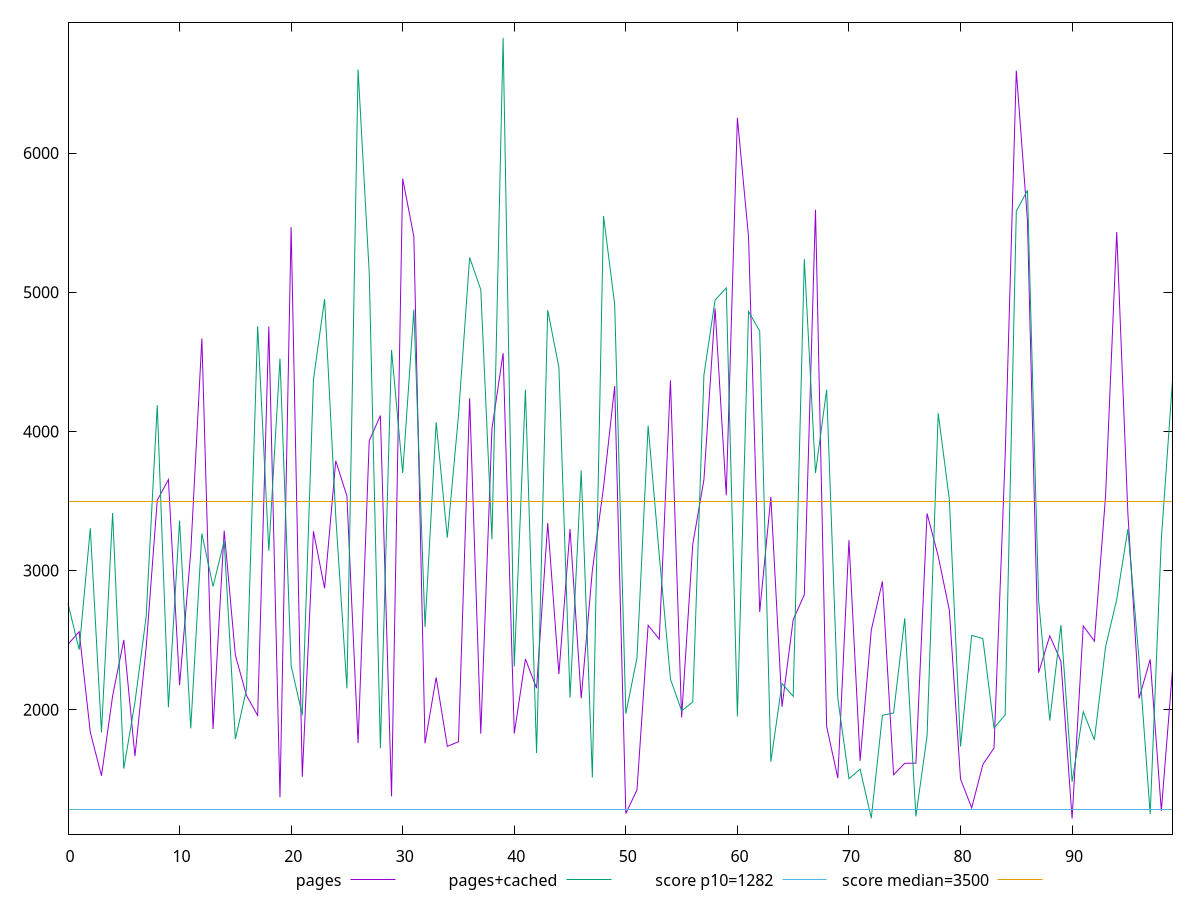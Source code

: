 reset

$pages <<EOF
0 2470.5199999999995
1 2561.5559999999996
2 1838.3679999999986
3 1526.1879999999985
4 2099.8279999999995
5 2501.8039999999987
6 1667.2160000000001
7 2442.5439999999994
8 3505.0719999999983
9 3654.076000000001
10 2177.867999999999
11 3129.8560000000007
12 4668.0599999999995
13 1862.1559999999986
14 3286.9519999999993
15 2392.276
16 2102.803999999999
17 1958.9999999999995
18 4754.115999999999
19 1371.5839999999998
20 5468.4039999999995
21 1518.2359999999987
22 3283.027999999999
23 2872.8919999999994
24 3789.336
25 3534.887999999999
26 1761.519999999999
27 3932.2520000000004
28 4114.144
29 1378.184
30 5816.483999999999
31 5399.931999999998
32 1758.9879999999996
33 2232.800000000001
34 1737.1839999999982
35 1770.4799999999998
36 4238.26
37 1827.5559999999994
38 4018.987999999997
39 4562.464
40 1829.3719999999996
41 2364.5919999999996
42 2155.6360000000004
43 3341.6600000000008
44 2256.8079999999995
45 3298.823999999998
46 2082.5119999999993
47 3001.7999999999984
48 3597.2599999999998
49 4325.763999999998
50 1255.0080000000007
51 1424.3959999999997
52 2607.5199999999995
53 2507.2599999999993
54 4366.343999999999
55 1945.8959999999997
56 3189.32
57 3653.3320000000003
58 4885.044000000001
59 3541.715999999999
60 6252.703999999999
61 5396.852
62 2702.815999999999
63 3530.0559999999996
64 2021.2999999999995
65 2647.5599999999995
66 2826.8839999999987
67 5592.66
68 1879.9559999999992
69 1509.4719999999998
70 3218.8120000000004
71 1633.412
72 2572.2879999999986
73 2922.8599999999988
74 1533.4559999999992
75 1615.619999999999
76 1616.716
77 3410.992000000001
78 3103.840000000001
79 2714.8639999999987
80 1502.4799999999993
81 1295.1759999999992
82 1606.308
83 1724.9959999999994
84 3820.616
85 6591.607999999998
86 5514.415999999999
87 2266.8719999999985
88 2531.467999999999
89 2348.355999999999
90 1218.8280000000002
91 2602.8440000000005
92 2493.4559999999988
93 3535.267999999999
94 5432.759999999998
95 3410.867999999999
96 2081.2799999999997
97 2362.583999999999
98 1274.464
99 2285.9919999999993
EOF

$pagesCached <<EOF
0 2763.784
1 2432.084
2 3304.4599999999996
3 1837.503999999999
4 3414.0840000000017
5 1577.3399999999997
6 2053.772
7 2664.2639999999988
8 4188.251999999999
9 2018.2879999999998
10 3359.4840000000004
11 1866.6199999999992
12 3266.3999999999987
13 2886.1959999999985
14 3213.66
15 1789.3159999999996
16 2146.3719999999994
17 4755.907999999999
18 3143.3159999999984
19 4523.1359999999995
20 2317.0319999999992
21 1962.327999999999
22 4372.336000000001
23 4951.483999999999
24 3390.919999999998
25 2154.9839999999995
26 6600.983999999997
27 5140.491999999998
28 1723.3999999999996
29 4584.8240000000005
30 3701.407999999998
31 4875.7519999999995
32 2595.6520000000005
33 4065.039999999999
34 3237.0919999999983
35 4115.212
36 5249.816
37 5018.463999999998
38 3224.9079999999994
39 6827.584
40 2311.524
41 4300.879999999999
42 1689.272
43 4871.523999999999
44 4460.343999999999
45 2087.1439999999993
46 3718.9120000000007
47 1513.8359999999993
48 5548.48
49 4914.011999999998
50 1972.0079999999991
51 2373.131999999999
52 4041.844
53 3107.723999999997
54 2221.151999999999
55 1992.503999999999
56 2056.8039999999987
57 4405.480000000001
58 4943.627999999999
59 5031.391999999998
60 1952.0999999999995
61 4862.24
62 4720.712000000001
63 1627.3280000000002
64 2188.7079999999996
65 2096.9239999999995
66 5238.508
67 3701.5240000000003
68 4300.236
69 2082.067999999999
70 1505.0400000000002
71 1573.72
72 1221.6720000000003
73 1960.4079999999994
74 1977.3119999999994
75 2657.6479999999992
76 1234.268
77 1811.4319999999996
78 4130.836000000001
79 3510.4640000000018
80 1736.1239999999984
81 2534.527999999999
82 2512.3119999999994
83 1870.2479999999987
84 1962.5319999999997
85 5582.423999999997
86 5732.491999999998
87 2785.712
88 1922.812
89 2608.5119999999997
90 1482.7720000000002
91 1987.0079999999994
92 1784.5720000000001
93 2451.695999999999
94 2792.395999999999
95 3298.443999999999
96 2362.54
97 1250.3760000000007
98 3226.960000000001
99 4367.903999999999
EOF

set key outside below
set xrange [0:99]
set yrange [1106.65288:6939.75912]
set trange [1106.65288:6939.75912]
set terminal svg size 640, 520 enhanced background rgb 'white'
set output "report_00013_2021-02-09T12-04-24.940Z/bootup-time/comparison/line/0_vs_1.svg"

plot $pages title "pages" with line, \
     $pagesCached title "pages+cached" with line, \
     1282 title "score p10=1282", \
     3500 title "score median=3500"

reset
